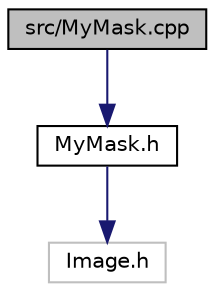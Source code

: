 digraph "src/MyMask.cpp"
{
  edge [fontname="Helvetica",fontsize="10",labelfontname="Helvetica",labelfontsize="10"];
  node [fontname="Helvetica",fontsize="10",shape=record];
  Node1 [label="src/MyMask.cpp",height=0.2,width=0.4,color="black", fillcolor="grey75", style="filled", fontcolor="black"];
  Node1 -> Node2 [color="midnightblue",fontsize="10",style="solid",fontname="Helvetica"];
  Node2 [label="MyMask.h",height=0.2,width=0.4,color="black", fillcolor="white", style="filled",URL="$_my_mask_8h.html"];
  Node2 -> Node3 [color="midnightblue",fontsize="10",style="solid",fontname="Helvetica"];
  Node3 [label="Image.h",height=0.2,width=0.4,color="grey75", fillcolor="white", style="filled"];
}
